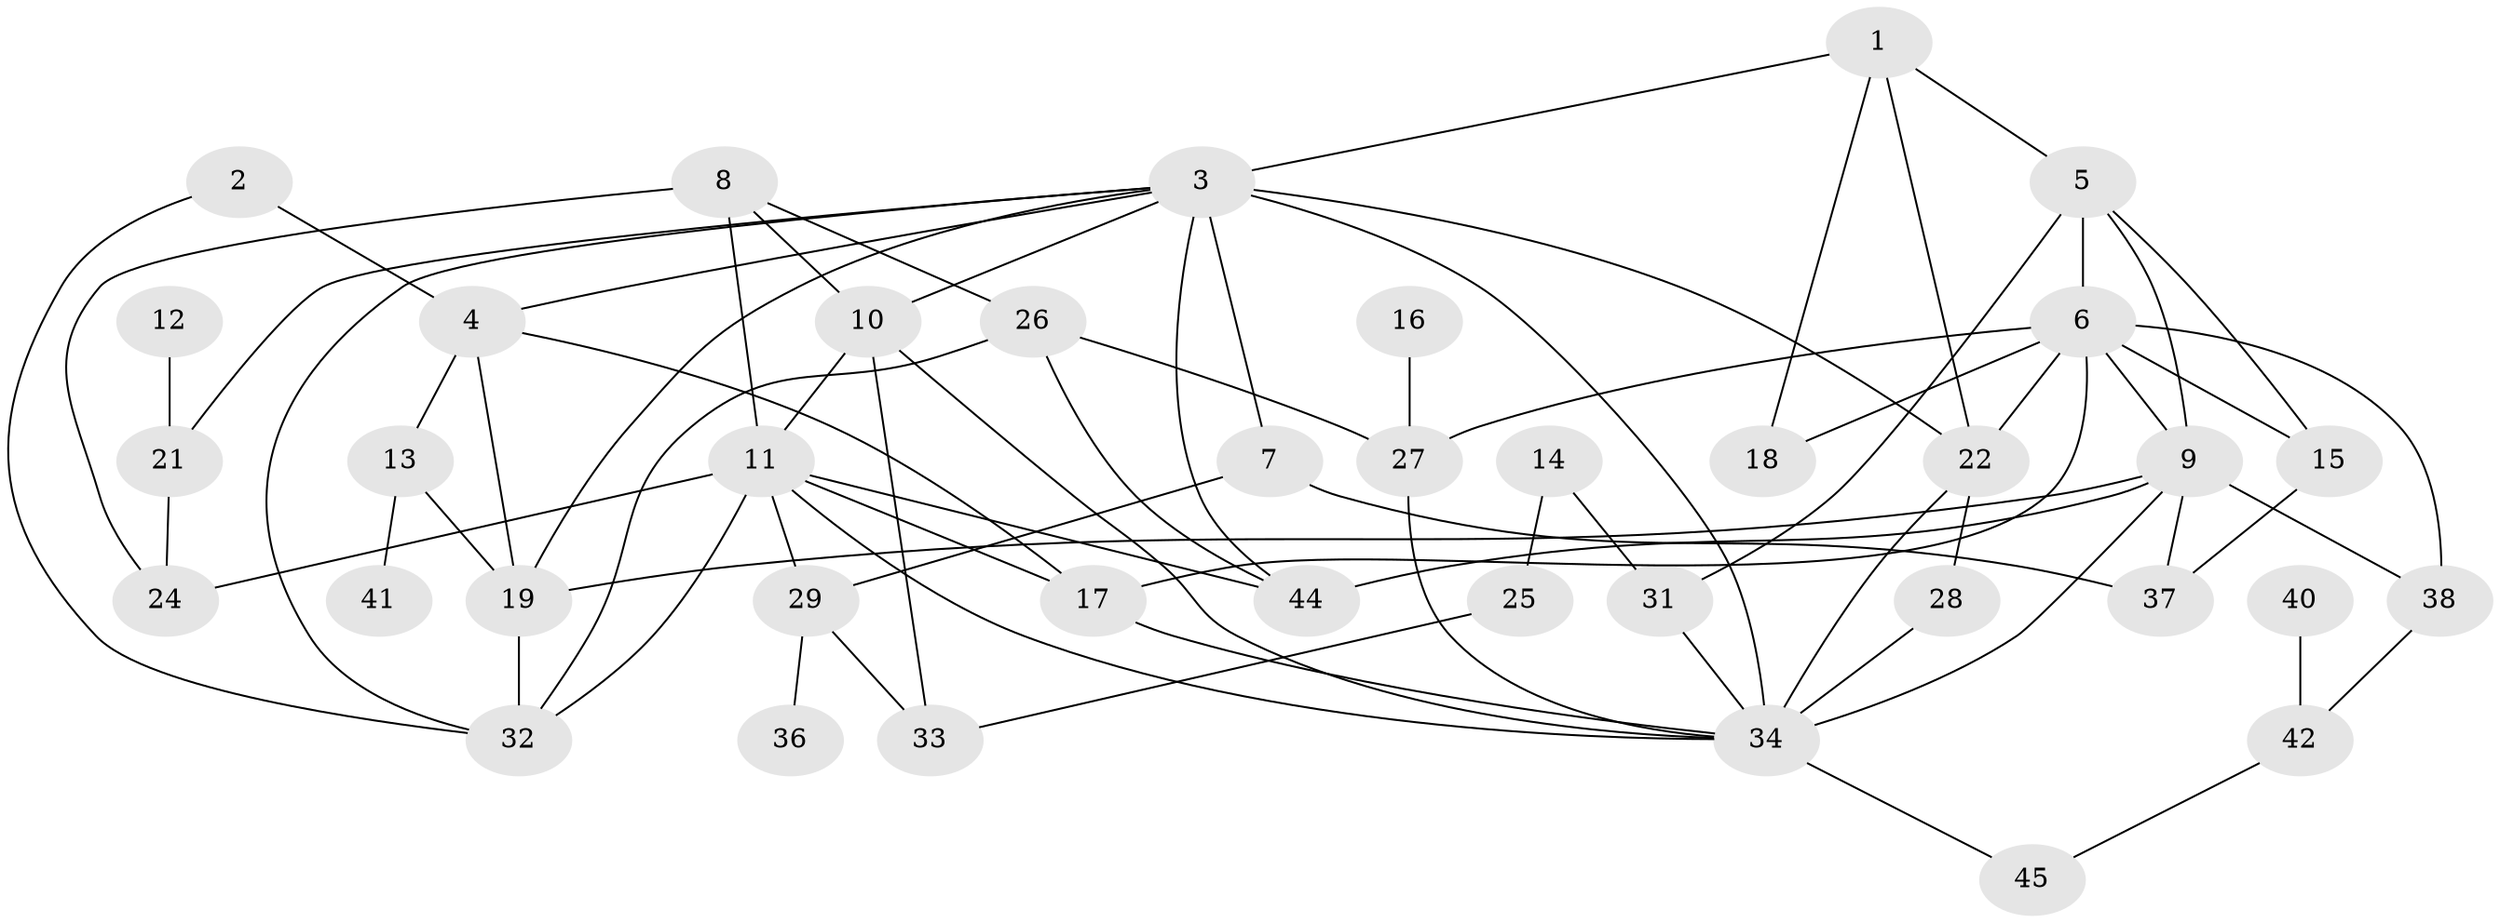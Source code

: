 // original degree distribution, {2: 0.1797752808988764, 3: 0.21348314606741572, 5: 0.10112359550561797, 6: 0.033707865168539325, 4: 0.15730337078651685, 1: 0.2247191011235955, 0: 0.056179775280898875, 7: 0.02247191011235955, 10: 0.011235955056179775}
// Generated by graph-tools (version 1.1) at 2025/33/03/09/25 02:33:49]
// undirected, 39 vertices, 74 edges
graph export_dot {
graph [start="1"]
  node [color=gray90,style=filled];
  1;
  2;
  3;
  4;
  5;
  6;
  7;
  8;
  9;
  10;
  11;
  12;
  13;
  14;
  15;
  16;
  17;
  18;
  19;
  21;
  22;
  24;
  25;
  26;
  27;
  28;
  29;
  31;
  32;
  33;
  34;
  36;
  37;
  38;
  40;
  41;
  42;
  44;
  45;
  1 -- 3 [weight=1.0];
  1 -- 5 [weight=1.0];
  1 -- 18 [weight=1.0];
  1 -- 22 [weight=1.0];
  2 -- 4 [weight=1.0];
  2 -- 32 [weight=1.0];
  3 -- 4 [weight=1.0];
  3 -- 7 [weight=1.0];
  3 -- 10 [weight=1.0];
  3 -- 19 [weight=1.0];
  3 -- 21 [weight=1.0];
  3 -- 22 [weight=3.0];
  3 -- 32 [weight=1.0];
  3 -- 34 [weight=1.0];
  3 -- 44 [weight=1.0];
  4 -- 13 [weight=1.0];
  4 -- 17 [weight=1.0];
  4 -- 19 [weight=1.0];
  5 -- 6 [weight=1.0];
  5 -- 9 [weight=1.0];
  5 -- 15 [weight=1.0];
  5 -- 31 [weight=1.0];
  6 -- 9 [weight=3.0];
  6 -- 15 [weight=2.0];
  6 -- 17 [weight=3.0];
  6 -- 18 [weight=1.0];
  6 -- 22 [weight=2.0];
  6 -- 27 [weight=2.0];
  6 -- 38 [weight=1.0];
  7 -- 29 [weight=1.0];
  7 -- 37 [weight=1.0];
  8 -- 10 [weight=1.0];
  8 -- 11 [weight=1.0];
  8 -- 24 [weight=1.0];
  8 -- 26 [weight=1.0];
  9 -- 19 [weight=1.0];
  9 -- 34 [weight=1.0];
  9 -- 37 [weight=1.0];
  9 -- 38 [weight=1.0];
  9 -- 44 [weight=1.0];
  10 -- 11 [weight=1.0];
  10 -- 33 [weight=1.0];
  10 -- 34 [weight=1.0];
  11 -- 17 [weight=1.0];
  11 -- 24 [weight=1.0];
  11 -- 29 [weight=1.0];
  11 -- 32 [weight=1.0];
  11 -- 34 [weight=1.0];
  11 -- 44 [weight=1.0];
  12 -- 21 [weight=1.0];
  13 -- 19 [weight=1.0];
  13 -- 41 [weight=1.0];
  14 -- 25 [weight=1.0];
  14 -- 31 [weight=1.0];
  15 -- 37 [weight=1.0];
  16 -- 27 [weight=1.0];
  17 -- 34 [weight=1.0];
  19 -- 32 [weight=1.0];
  21 -- 24 [weight=2.0];
  22 -- 28 [weight=1.0];
  22 -- 34 [weight=2.0];
  25 -- 33 [weight=1.0];
  26 -- 27 [weight=1.0];
  26 -- 32 [weight=1.0];
  26 -- 44 [weight=1.0];
  27 -- 34 [weight=1.0];
  28 -- 34 [weight=1.0];
  29 -- 33 [weight=1.0];
  29 -- 36 [weight=1.0];
  31 -- 34 [weight=1.0];
  34 -- 45 [weight=1.0];
  38 -- 42 [weight=1.0];
  40 -- 42 [weight=1.0];
  42 -- 45 [weight=1.0];
}
